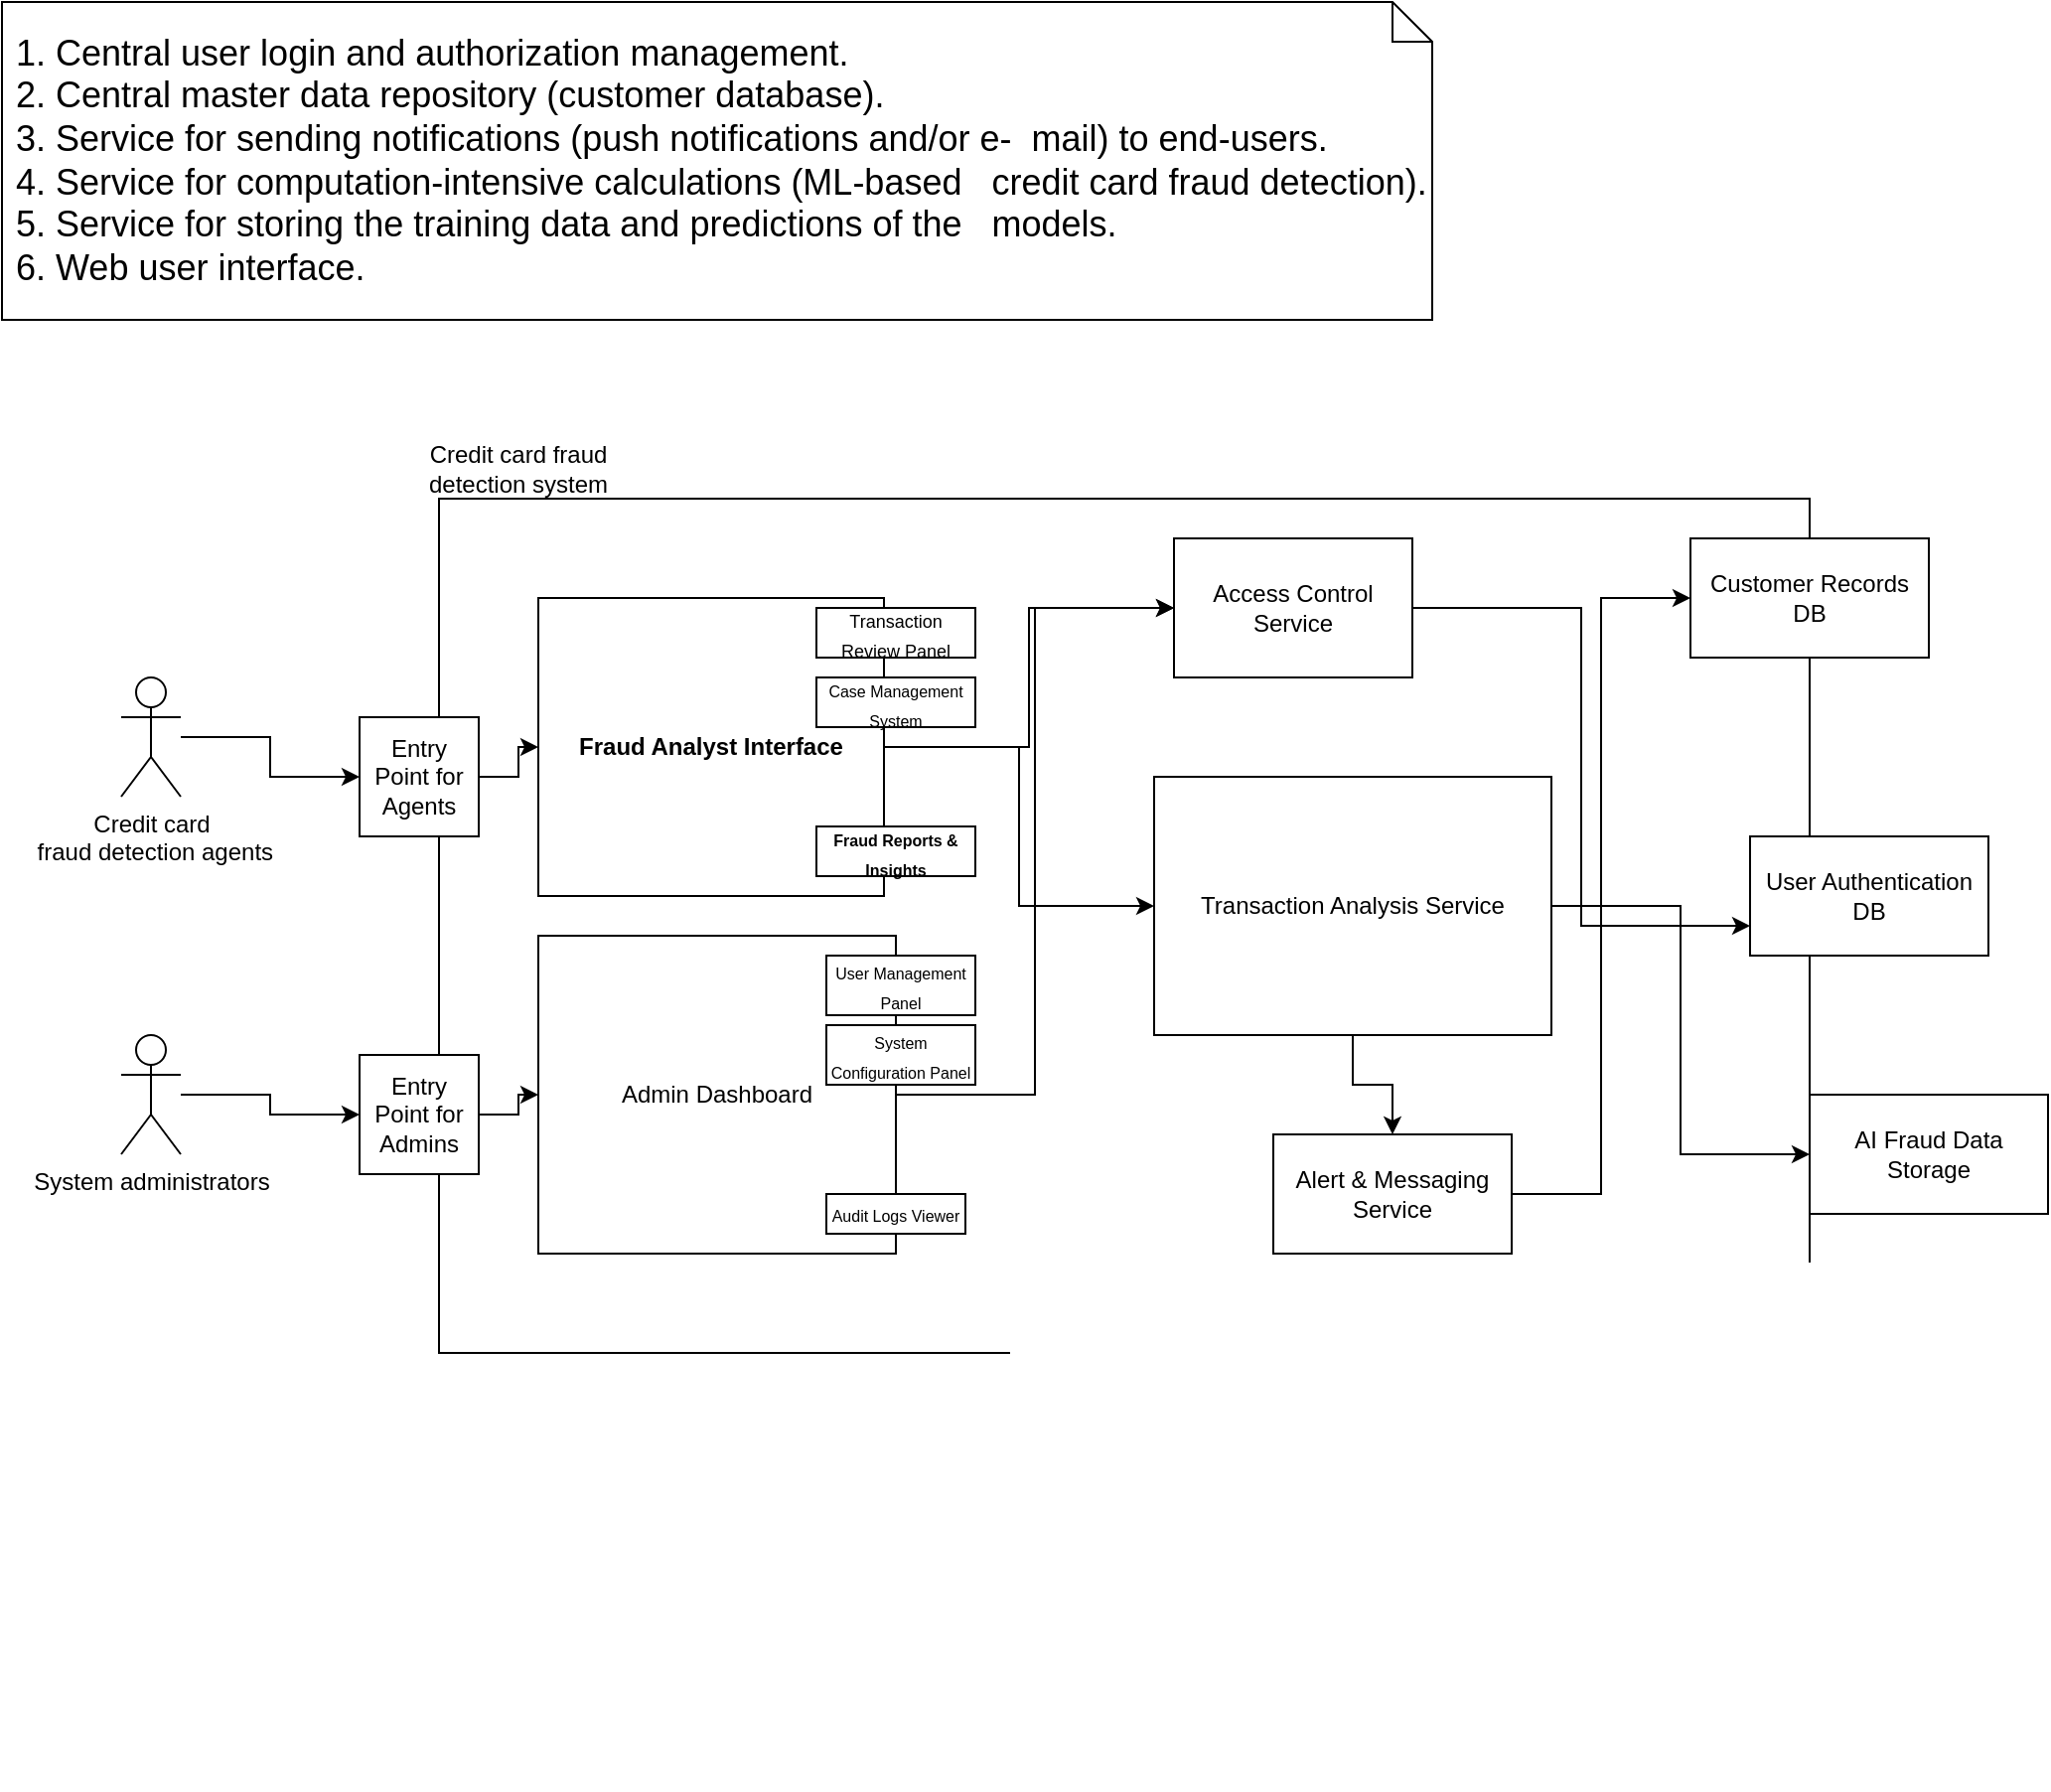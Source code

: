 <mxfile version="26.1.0">
  <diagram name="Page-1" id="USuxYv9XPbnceh0MRkEU">
    <mxGraphModel dx="1551" dy="1580" grid="1" gridSize="10" guides="1" tooltips="1" connect="1" arrows="1" fold="1" page="1" pageScale="1" pageWidth="827" pageHeight="1169" math="0" shadow="0">
      <root>
        <mxCell id="0" />
        <mxCell id="1" parent="0" />
        <mxCell id="luGG8L6NpVET7iOfrZ5E-6" value="" style="edgeStyle=orthogonalEdgeStyle;rounded=0;orthogonalLoop=1;jettySize=auto;html=1;" parent="1" source="QUnVZabD3jAlZHyOa0Sr-1" target="luGG8L6NpVET7iOfrZ5E-1" edge="1">
          <mxGeometry relative="1" as="geometry" />
        </mxCell>
        <mxCell id="QUnVZabD3jAlZHyOa0Sr-1" value="Credit c&lt;span style=&quot;background-color: transparent; color: light-dark(rgb(0, 0, 0), rgb(255, 255, 255));&quot;&gt;ard&lt;/span&gt;&lt;div&gt;&lt;span style=&quot;background-color: transparent; color: light-dark(rgb(0, 0, 0), rgb(255, 255, 255));&quot;&gt;&amp;nbsp;fraud detection agents&lt;/span&gt;&lt;/div&gt;" style="shape=umlActor;verticalLabelPosition=bottom;verticalAlign=top;html=1;outlineConnect=0;" parent="1" vertex="1">
          <mxGeometry x="50" y="180" width="30" height="60" as="geometry" />
        </mxCell>
        <mxCell id="luGG8L6NpVET7iOfrZ5E-5" value="" style="edgeStyle=orthogonalEdgeStyle;rounded=0;orthogonalLoop=1;jettySize=auto;html=1;" parent="1" source="QUnVZabD3jAlZHyOa0Sr-2" target="luGG8L6NpVET7iOfrZ5E-4" edge="1">
          <mxGeometry relative="1" as="geometry" />
        </mxCell>
        <mxCell id="QUnVZabD3jAlZHyOa0Sr-2" value="System administrators" style="shape=umlActor;verticalLabelPosition=bottom;verticalAlign=top;html=1;outlineConnect=0;" parent="1" vertex="1">
          <mxGeometry x="50" y="360" width="30" height="60" as="geometry" />
        </mxCell>
        <mxCell id="P8tNy1iYW3qsByZ3YsKK-2" value="" style="rounded=0;whiteSpace=wrap;html=1;" parent="1" vertex="1">
          <mxGeometry x="210" y="90" width="690" height="430" as="geometry" />
        </mxCell>
        <mxCell id="2dHNPo27WO1Mkap-W8mN-8" value="" style="edgeStyle=orthogonalEdgeStyle;rounded=0;orthogonalLoop=1;jettySize=auto;html=1;" edge="1" parent="1" source="luGG8L6NpVET7iOfrZ5E-1" target="2dHNPo27WO1Mkap-W8mN-3">
          <mxGeometry relative="1" as="geometry" />
        </mxCell>
        <mxCell id="luGG8L6NpVET7iOfrZ5E-1" value="Entry Point for Agents" style="whiteSpace=wrap;html=1;aspect=fixed;" parent="1" vertex="1">
          <mxGeometry x="170" y="200" width="60" height="60" as="geometry" />
        </mxCell>
        <mxCell id="2dHNPo27WO1Mkap-W8mN-9" value="" style="edgeStyle=orthogonalEdgeStyle;rounded=0;orthogonalLoop=1;jettySize=auto;html=1;" edge="1" parent="1" source="luGG8L6NpVET7iOfrZ5E-4" target="2dHNPo27WO1Mkap-W8mN-4">
          <mxGeometry relative="1" as="geometry" />
        </mxCell>
        <mxCell id="luGG8L6NpVET7iOfrZ5E-4" value="Entry Point for Admins" style="whiteSpace=wrap;html=1;aspect=fixed;" parent="1" vertex="1">
          <mxGeometry x="170" y="370" width="60" height="60" as="geometry" />
        </mxCell>
        <mxCell id="0Ji5A2vdFTpOfctsB-qt-1" value="&lt;div style=&quot;text-align: justify;&quot;&gt;&lt;font face=&quot;Helvetica&quot; style=&quot;font-size: 18px;&quot;&gt;&amp;nbsp;1. Central user login and authorization management.&lt;/font&gt;&lt;/div&gt;&lt;div style=&quot;text-align: justify;&quot;&gt;&lt;font style=&quot;font-size: 18px;&quot; face=&quot;Helvetica&quot;&gt;&amp;nbsp;2. Central master data repository (customer database).&lt;/font&gt;&lt;/div&gt;&lt;div style=&quot;text-align: justify;&quot;&gt;&lt;font style=&quot;font-size: 18px;&quot; face=&quot;Helvetica&quot;&gt;&amp;nbsp;3. Service for sending notifications (push notifications and/or e-&amp;nbsp; mail) to end-users.&lt;/font&gt;&lt;/div&gt;&lt;div style=&quot;text-align: justify;&quot;&gt;&lt;font style=&quot;font-size: 18px;&quot; face=&quot;Helvetica&quot;&gt;&amp;nbsp;4. Service for computation-intensive calculations (ML-based&amp;nbsp; &amp;nbsp;credit card fraud detection).&lt;/font&gt;&lt;/div&gt;&lt;div style=&quot;text-align: justify;&quot;&gt;&lt;font style=&quot;font-size: 18px;&quot; face=&quot;Helvetica&quot;&gt;&amp;nbsp;5. Service for storing the training data and predictions of the&amp;nbsp; &amp;nbsp;models.&lt;/font&gt;&lt;/div&gt;&lt;div style=&quot;text-align: justify;&quot;&gt;&lt;font style=&quot;font-size: 18px;&quot; face=&quot;Helvetica&quot;&gt;&amp;nbsp;6. Web user interface.&lt;/font&gt;&lt;/div&gt;" style="shape=note;size=20;whiteSpace=wrap;html=1;align=left;" parent="1" vertex="1">
          <mxGeometry x="-10" y="-160" width="720" height="160" as="geometry" />
        </mxCell>
        <mxCell id="hKYB33OC29xuQnpMXn42-21" value="&#xa;  &#xa;    &#xa;    &#xa;    &#xa;    &#xa;    &#xa;      &#xa;    &#xa;    &#xa;      &#xa;    &#xa;    &#xa;    &#xa;    &#xa;      &#xa;    &#xa;    &#xa;    &#xa;    &#xa;      &#xa;    &#xa;    &#xa;      &#xa;    &#xa;    &#xa;      &#xa;    &#xa;    &#xa;      &#xa;    &#xa;    &#xa;      &#xa;    &#xa;    &#xa;      &#xa;    &#xa;    &#xa;    &#xa;    &#xa;    &#xa;    &#xa;    &#xa;    &#xa;    &#xa;    &#xa;    &#xa;    &#xa;    &#xa;  &#xa;" style="text;whiteSpace=wrap;html=1;" vertex="1" parent="1">
          <mxGeometry width="30" height="740" as="geometry" />
        </mxCell>
        <mxCell id="2dHNPo27WO1Mkap-W8mN-1" value="Credit card fraud detection system" style="text;html=1;align=center;verticalAlign=middle;whiteSpace=wrap;rounded=0;" vertex="1" parent="1">
          <mxGeometry x="200" y="60" width="100" height="30" as="geometry" />
        </mxCell>
        <mxCell id="hKYB33OC29xuQnpMXn42-22" value="&#xa;  &#xa;    &#xa;    &#xa;    &#xa;    &#xa;    &#xa;      &#xa;    &#xa;    &#xa;      &#xa;    &#xa;    &#xa;    &#xa;    &#xa;      &#xa;    &#xa;    &#xa;    &#xa;    &#xa;      &#xa;    &#xa;    &#xa;      &#xa;    &#xa;    &#xa;      &#xa;    &#xa;    &#xa;      &#xa;    &#xa;    &#xa;      &#xa;    &#xa;    &#xa;      &#xa;    &#xa;    &#xa;    &#xa;    &#xa;    &#xa;    &#xa;    &#xa;    &#xa;    &#xa;    &#xa;    &#xa;    &#xa;    &#xa;  &#xa;" style="text;whiteSpace=wrap;html=1;" vertex="1" parent="1">
          <mxGeometry width="30" height="740" as="geometry" />
        </mxCell>
        <mxCell id="2dHNPo27WO1Mkap-W8mN-13" value="" style="edgeStyle=orthogonalEdgeStyle;rounded=0;orthogonalLoop=1;jettySize=auto;html=1;" edge="1" parent="1" source="2dHNPo27WO1Mkap-W8mN-2" target="2dHNPo27WO1Mkap-W8mN-6">
          <mxGeometry relative="1" as="geometry" />
        </mxCell>
        <mxCell id="hKYB33OC29xuQnpMXn42-23" value="&#xa;  &#xa;    &#xa;    &#xa;    &#xa;    &#xa;    &#xa;      &#xa;    &#xa;    &#xa;      &#xa;    &#xa;    &#xa;    &#xa;    &#xa;      &#xa;    &#xa;    &#xa;    &#xa;    &#xa;      &#xa;    &#xa;    &#xa;      &#xa;    &#xa;    &#xa;      &#xa;    &#xa;    &#xa;      &#xa;    &#xa;    &#xa;      &#xa;    &#xa;    &#xa;      &#xa;    &#xa;    &#xa;    &#xa;    &#xa;    &#xa;    &#xa;    &#xa;    &#xa;    &#xa;    &#xa;    &#xa;    &#xa;    &#xa;  &#xa;" style="text;whiteSpace=wrap;html=1;" vertex="1" parent="1">
          <mxGeometry width="30" height="740" as="geometry" />
        </mxCell>
        <mxCell id="2dHNPo27WO1Mkap-W8mN-17" style="edgeStyle=orthogonalEdgeStyle;rounded=0;orthogonalLoop=1;jettySize=auto;html=1;exitX=1;exitY=0.5;exitDx=0;exitDy=0;entryX=0;entryY=0.5;entryDx=0;entryDy=0;" edge="1" parent="1" source="2dHNPo27WO1Mkap-W8mN-2" target="2dHNPo27WO1Mkap-W8mN-15">
          <mxGeometry relative="1" as="geometry" />
        </mxCell>
        <mxCell id="hKYB33OC29xuQnpMXn42-24" value="&#xa;  &#xa;    &#xa;    &#xa;    &#xa;    &#xa;    &#xa;      &#xa;    &#xa;    &#xa;      &#xa;    &#xa;    &#xa;    &#xa;    &#xa;      &#xa;    &#xa;    &#xa;    &#xa;    &#xa;      &#xa;    &#xa;    &#xa;      &#xa;    &#xa;    &#xa;      &#xa;    &#xa;    &#xa;      &#xa;    &#xa;    &#xa;      &#xa;    &#xa;    &#xa;      &#xa;    &#xa;    &#xa;    &#xa;    &#xa;    &#xa;    &#xa;    &#xa;    &#xa;    &#xa;    &#xa;    &#xa;    &#xa;    &#xa;  &#xa;" style="text;whiteSpace=wrap;html=1;" vertex="1" parent="1">
          <mxGeometry width="30" height="740" as="geometry" />
        </mxCell>
        <mxCell id="2dHNPo27WO1Mkap-W8mN-2" value="Transaction Analysis Service" style="rounded=0;whiteSpace=wrap;html=1;" vertex="1" parent="1">
          <mxGeometry x="570" y="230" width="200" height="130" as="geometry" />
        </mxCell>
        <mxCell id="2dHNPo27WO1Mkap-W8mN-10" value="" style="edgeStyle=orthogonalEdgeStyle;rounded=0;orthogonalLoop=1;jettySize=auto;html=1;" edge="1" parent="1" source="2dHNPo27WO1Mkap-W8mN-3" target="2dHNPo27WO1Mkap-W8mN-7">
          <mxGeometry relative="1" as="geometry" />
        </mxCell>
        <mxCell id="2dHNPo27WO1Mkap-W8mN-12" style="edgeStyle=orthogonalEdgeStyle;rounded=0;orthogonalLoop=1;jettySize=auto;html=1;entryX=0;entryY=0.5;entryDx=0;entryDy=0;" edge="1" parent="1" source="2dHNPo27WO1Mkap-W8mN-3" target="2dHNPo27WO1Mkap-W8mN-2">
          <mxGeometry relative="1" as="geometry" />
        </mxCell>
        <mxCell id="2dHNPo27WO1Mkap-W8mN-3" value="&lt;strong data-end=&quot;541&quot; data-start=&quot;514&quot;&gt;Fraud Analyst Interface&lt;/strong&gt;" style="rounded=0;whiteSpace=wrap;html=1;" vertex="1" parent="1">
          <mxGeometry x="260" y="140" width="174" height="150" as="geometry" />
        </mxCell>
        <mxCell id="2dHNPo27WO1Mkap-W8mN-11" style="edgeStyle=orthogonalEdgeStyle;rounded=0;orthogonalLoop=1;jettySize=auto;html=1;exitX=1;exitY=0.5;exitDx=0;exitDy=0;entryX=0;entryY=0.5;entryDx=0;entryDy=0;" edge="1" parent="1" source="2dHNPo27WO1Mkap-W8mN-4" target="2dHNPo27WO1Mkap-W8mN-7">
          <mxGeometry relative="1" as="geometry" />
        </mxCell>
        <mxCell id="2dHNPo27WO1Mkap-W8mN-4" value="Admin Dashboard" style="rounded=0;whiteSpace=wrap;html=1;" vertex="1" parent="1">
          <mxGeometry x="260" y="310" width="180" height="160" as="geometry" />
        </mxCell>
        <mxCell id="2dHNPo27WO1Mkap-W8mN-5" value="Customer Records DB" style="rounded=0;whiteSpace=wrap;html=1;" vertex="1" parent="1">
          <mxGeometry x="840" y="110" width="120" height="60" as="geometry" />
        </mxCell>
        <mxCell id="2dHNPo27WO1Mkap-W8mN-18" style="edgeStyle=orthogonalEdgeStyle;rounded=0;orthogonalLoop=1;jettySize=auto;html=1;entryX=0;entryY=0.5;entryDx=0;entryDy=0;" edge="1" parent="1" source="2dHNPo27WO1Mkap-W8mN-6" target="2dHNPo27WO1Mkap-W8mN-5">
          <mxGeometry relative="1" as="geometry" />
        </mxCell>
        <mxCell id="2dHNPo27WO1Mkap-W8mN-6" value="Alert &amp;amp; Messaging Service" style="rounded=0;whiteSpace=wrap;html=1;" vertex="1" parent="1">
          <mxGeometry x="630" y="410" width="120" height="60" as="geometry" />
        </mxCell>
        <mxCell id="2dHNPo27WO1Mkap-W8mN-16" style="edgeStyle=orthogonalEdgeStyle;rounded=0;orthogonalLoop=1;jettySize=auto;html=1;entryX=0;entryY=0.75;entryDx=0;entryDy=0;" edge="1" parent="1" source="2dHNPo27WO1Mkap-W8mN-7" target="2dHNPo27WO1Mkap-W8mN-14">
          <mxGeometry relative="1" as="geometry" />
        </mxCell>
        <mxCell id="2dHNPo27WO1Mkap-W8mN-7" value="Access Control Service" style="rounded=0;whiteSpace=wrap;html=1;" vertex="1" parent="1">
          <mxGeometry x="580" y="110" width="120" height="70" as="geometry" />
        </mxCell>
        <mxCell id="2dHNPo27WO1Mkap-W8mN-14" value="User Authentication DB" style="rounded=0;whiteSpace=wrap;html=1;" vertex="1" parent="1">
          <mxGeometry x="870" y="260" width="120" height="60" as="geometry" />
        </mxCell>
        <mxCell id="2dHNPo27WO1Mkap-W8mN-15" value="AI Fraud Data Storage" style="rounded=0;whiteSpace=wrap;html=1;" vertex="1" parent="1">
          <mxGeometry x="900" y="390" width="120" height="60" as="geometry" />
        </mxCell>
        <mxCell id="2dHNPo27WO1Mkap-W8mN-19" value="&lt;font style=&quot;font-size: 8px;&quot;&gt;Audit Logs Viewer&lt;/font&gt;" style="rounded=0;whiteSpace=wrap;html=1;" vertex="1" parent="1">
          <mxGeometry x="405" y="440" width="70" height="20" as="geometry" />
        </mxCell>
        <mxCell id="2dHNPo27WO1Mkap-W8mN-20" value="&lt;font style=&quot;font-size: 8px;&quot;&gt;User Management Panel&lt;/font&gt;" style="rounded=0;whiteSpace=wrap;html=1;" vertex="1" parent="1">
          <mxGeometry x="405" y="320" width="75" height="30" as="geometry" />
        </mxCell>
        <mxCell id="2dHNPo27WO1Mkap-W8mN-21" value="&lt;font style=&quot;font-size: 9px;&quot;&gt;Transaction Review Panel&lt;/font&gt;" style="rounded=0;whiteSpace=wrap;html=1;" vertex="1" parent="1">
          <mxGeometry x="400" y="145" width="80" height="25" as="geometry" />
        </mxCell>
        <mxCell id="2dHNPo27WO1Mkap-W8mN-27" value="&lt;font style=&quot;font-size: 8px;&quot;&gt;Case Management System&lt;/font&gt;" style="rounded=0;whiteSpace=wrap;html=1;" vertex="1" parent="1">
          <mxGeometry x="400" y="180" width="80" height="25" as="geometry" />
        </mxCell>
        <mxCell id="2dHNPo27WO1Mkap-W8mN-28" value="&lt;strong data-end=&quot;558&quot; data-start=&quot;530&quot;&gt;&lt;font style=&quot;font-size: 8px;&quot;&gt;Fraud Reports &amp;amp; Insights&lt;/font&gt;&lt;/strong&gt;" style="rounded=0;whiteSpace=wrap;html=1;" vertex="1" parent="1">
          <mxGeometry x="400" y="255" width="80" height="25" as="geometry" />
        </mxCell>
        <mxCell id="2dHNPo27WO1Mkap-W8mN-29" value="&lt;font style=&quot;font-size: 8px;&quot;&gt;System Configuration Panel&lt;/font&gt;" style="rounded=0;whiteSpace=wrap;html=1;" vertex="1" parent="1">
          <mxGeometry x="405" y="355" width="75" height="30" as="geometry" />
        </mxCell>
      </root>
    </mxGraphModel>
  </diagram>
</mxfile>
